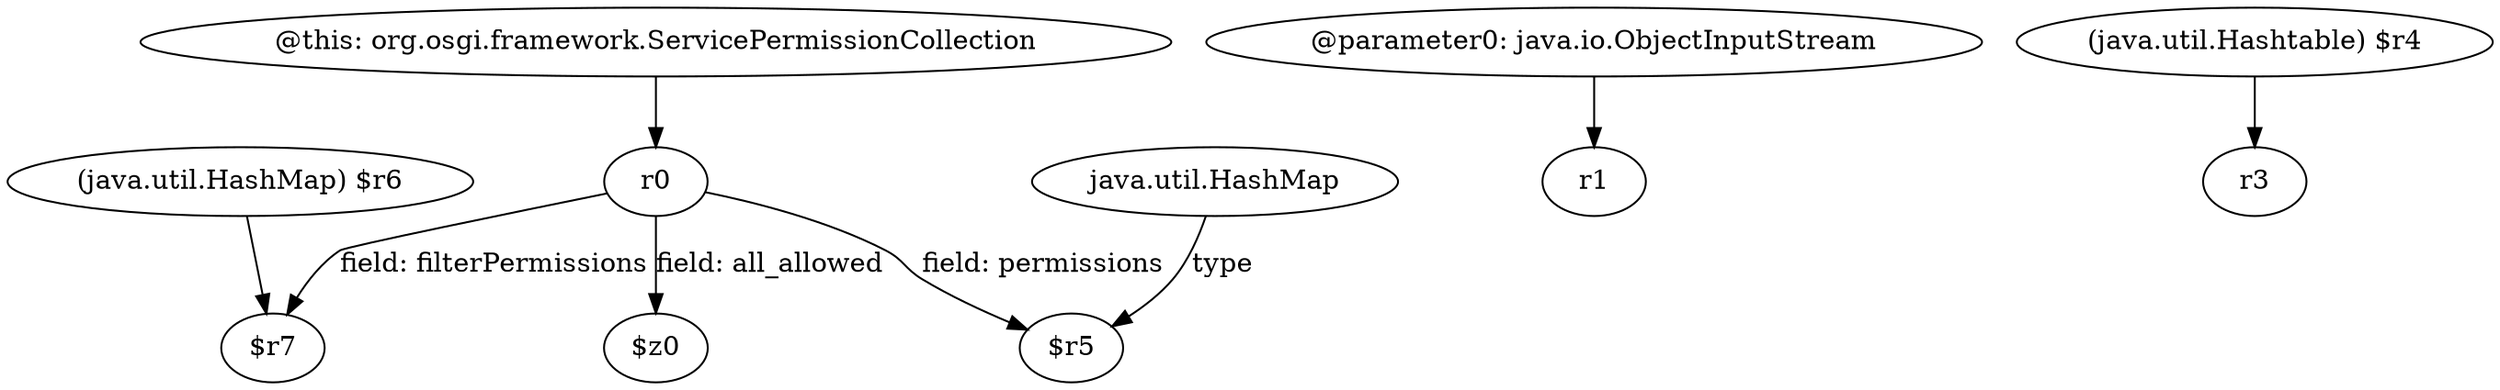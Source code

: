 digraph g {
0[label="(java.util.HashMap) $r6"]
1[label="$r7"]
0->1[label=""]
2[label="@this: org.osgi.framework.ServicePermissionCollection"]
3[label="r0"]
2->3[label=""]
4[label="@parameter0: java.io.ObjectInputStream"]
5[label="r1"]
4->5[label=""]
3->1[label="field: filterPermissions"]
6[label="$z0"]
3->6[label="field: all_allowed"]
7[label="(java.util.Hashtable) $r4"]
8[label="r3"]
7->8[label=""]
9[label="java.util.HashMap"]
10[label="$r5"]
9->10[label="type"]
3->10[label="field: permissions"]
}